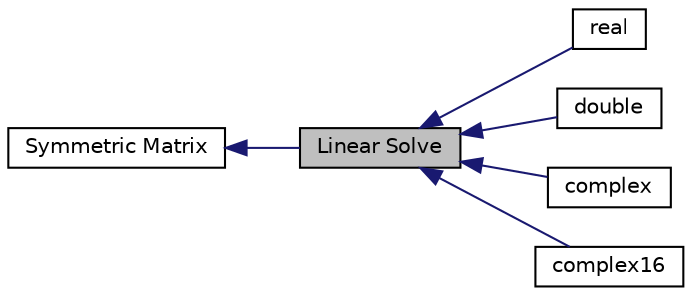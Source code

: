 digraph "Linear Solve"
{
  edge [fontname="Helvetica",fontsize="10",labelfontname="Helvetica",labelfontsize="10"];
  node [fontname="Helvetica",fontsize="10",shape=record];
  rankdir=LR;
  Node0 [label="Linear Solve",height=0.2,width=0.4,color="black", fillcolor="grey75", style="filled" fontcolor="black"];
  Node1 [label="Symmetric Matrix",height=0.2,width=0.4,color="black", fillcolor="white", style="filled",URL="$group___s_y.html"];
  Node3 [label="real",height=0.2,width=0.4,color="black", fillcolor="white", style="filled",URL="$group__real_s_ysolve.html"];
  Node2 [label="double",height=0.2,width=0.4,color="black", fillcolor="white", style="filled",URL="$group__double_s_ysolve.html"];
  Node4 [label="complex",height=0.2,width=0.4,color="black", fillcolor="white", style="filled",URL="$group__complex_s_ysolve.html"];
  Node5 [label="complex16",height=0.2,width=0.4,color="black", fillcolor="white", style="filled",URL="$group__complex16_s_ysolve.html"];
  Node1->Node0 [shape=plaintext, color="midnightblue", dir="back", style="solid"];
  Node0->Node2 [shape=plaintext, color="midnightblue", dir="back", style="solid"];
  Node0->Node3 [shape=plaintext, color="midnightblue", dir="back", style="solid"];
  Node0->Node4 [shape=plaintext, color="midnightblue", dir="back", style="solid"];
  Node0->Node5 [shape=plaintext, color="midnightblue", dir="back", style="solid"];
}
